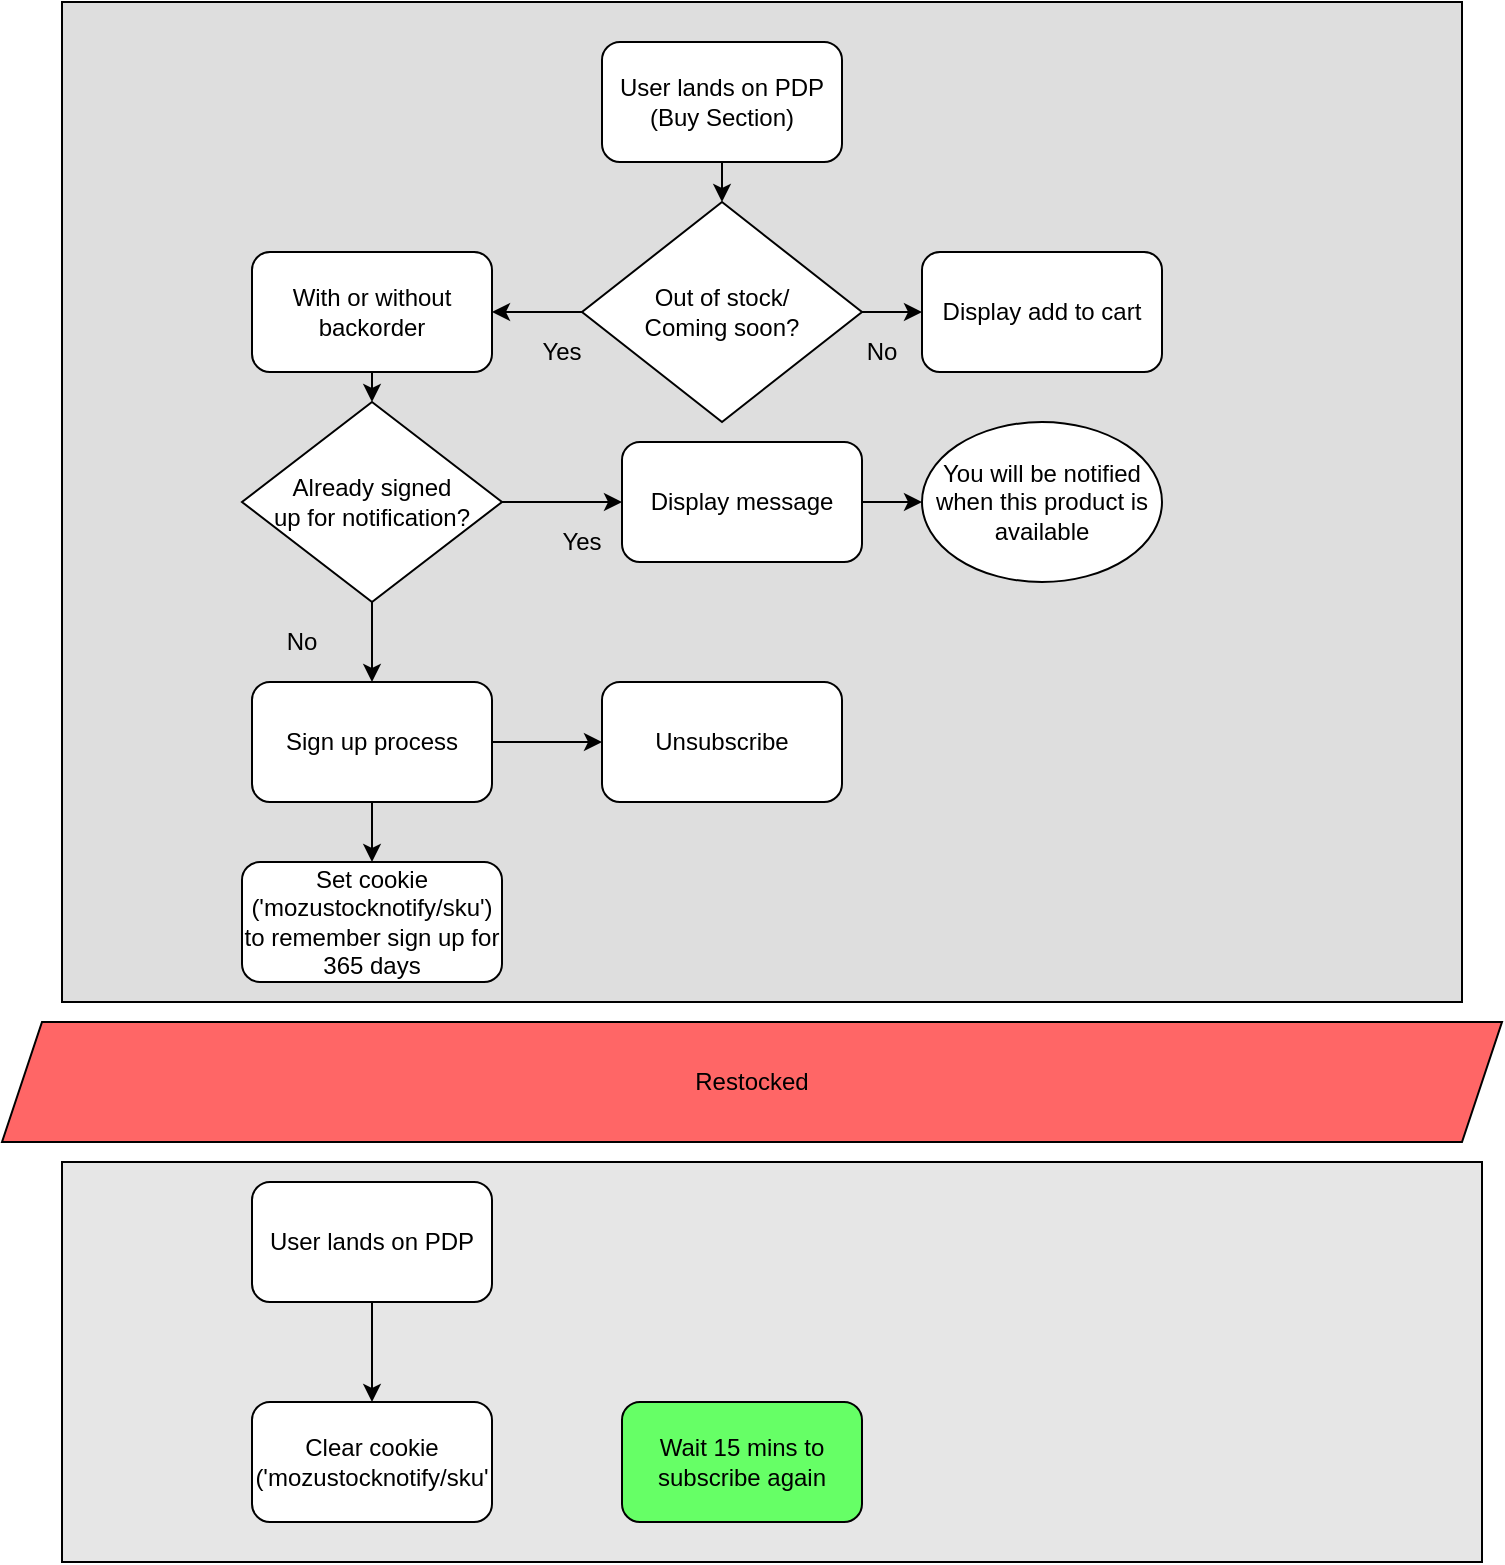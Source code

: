 <mxfile version="13.10.0" type="github">
  <diagram id="4X2fFwt9Tq6b-dewwz5D" name="Page-1">
    <mxGraphModel dx="1382" dy="764" grid="1" gridSize="10" guides="1" tooltips="1" connect="1" arrows="1" fold="1" page="1" pageScale="1" pageWidth="850" pageHeight="1100" math="0" shadow="0">
      <root>
        <mxCell id="0" />
        <mxCell id="1" parent="0" />
        <mxCell id="WT74Tv9Oj-zCt2Bdq9al-36" value="" style="rounded=0;whiteSpace=wrap;html=1;fillColor=#E6E6E6;" vertex="1" parent="1">
          <mxGeometry x="70" y="640" width="710" height="200" as="geometry" />
        </mxCell>
        <mxCell id="WT74Tv9Oj-zCt2Bdq9al-17" value="" style="rounded=0;whiteSpace=wrap;html=1;fillColor=#DEDEDE;" vertex="1" parent="1">
          <mxGeometry x="70" y="60" width="700" height="500" as="geometry" />
        </mxCell>
        <mxCell id="WT74Tv9Oj-zCt2Bdq9al-1" value="User lands on PDP&lt;br&gt;(Buy Section)" style="rounded=1;whiteSpace=wrap;html=1;" vertex="1" parent="1">
          <mxGeometry x="340" y="80" width="120" height="60" as="geometry" />
        </mxCell>
        <mxCell id="WT74Tv9Oj-zCt2Bdq9al-3" value="Out of stock/&lt;br&gt;Coming soon?" style="rhombus;whiteSpace=wrap;html=1;" vertex="1" parent="1">
          <mxGeometry x="330" y="160" width="140" height="110" as="geometry" />
        </mxCell>
        <mxCell id="WT74Tv9Oj-zCt2Bdq9al-4" value="With or without backorder" style="rounded=1;whiteSpace=wrap;html=1;" vertex="1" parent="1">
          <mxGeometry x="165" y="185" width="120" height="60" as="geometry" />
        </mxCell>
        <mxCell id="WT74Tv9Oj-zCt2Bdq9al-5" value="Display add to cart" style="rounded=1;whiteSpace=wrap;html=1;" vertex="1" parent="1">
          <mxGeometry x="500" y="185" width="120" height="60" as="geometry" />
        </mxCell>
        <mxCell id="WT74Tv9Oj-zCt2Bdq9al-6" value="Already signed &lt;br&gt;up for notification?" style="rhombus;whiteSpace=wrap;html=1;" vertex="1" parent="1">
          <mxGeometry x="160" y="260" width="130" height="100" as="geometry" />
        </mxCell>
        <mxCell id="WT74Tv9Oj-zCt2Bdq9al-7" value="Display message" style="rounded=1;whiteSpace=wrap;html=1;" vertex="1" parent="1">
          <mxGeometry x="350" y="280" width="120" height="60" as="geometry" />
        </mxCell>
        <mxCell id="WT74Tv9Oj-zCt2Bdq9al-10" value="You will be notified when this product is available" style="ellipse;whiteSpace=wrap;html=1;" vertex="1" parent="1">
          <mxGeometry x="500" y="270" width="120" height="80" as="geometry" />
        </mxCell>
        <mxCell id="WT74Tv9Oj-zCt2Bdq9al-11" value="Sign up process" style="rounded=1;whiteSpace=wrap;html=1;" vertex="1" parent="1">
          <mxGeometry x="165" y="400" width="120" height="60" as="geometry" />
        </mxCell>
        <mxCell id="WT74Tv9Oj-zCt2Bdq9al-12" value="Set cookie (&#39;mozustocknotify/sku&#39;) to remember sign up for 365 days" style="rounded=1;whiteSpace=wrap;html=1;" vertex="1" parent="1">
          <mxGeometry x="160" y="490" width="130" height="60" as="geometry" />
        </mxCell>
        <mxCell id="WT74Tv9Oj-zCt2Bdq9al-15" value="Restocked" style="shape=parallelogram;perimeter=parallelogramPerimeter;whiteSpace=wrap;html=1;fixedSize=1;fillColor=#FF6666;" vertex="1" parent="1">
          <mxGeometry x="40" y="570" width="750" height="60" as="geometry" />
        </mxCell>
        <mxCell id="WT74Tv9Oj-zCt2Bdq9al-16" value="User lands on PDP" style="rounded=1;whiteSpace=wrap;html=1;" vertex="1" parent="1">
          <mxGeometry x="165" y="650" width="120" height="60" as="geometry" />
        </mxCell>
        <mxCell id="WT74Tv9Oj-zCt2Bdq9al-18" value="Clear cookie (&#39;mozustocknotify/sku&#39;" style="rounded=1;whiteSpace=wrap;html=1;fillColor=#FFFFFF;" vertex="1" parent="1">
          <mxGeometry x="165" y="760" width="120" height="60" as="geometry" />
        </mxCell>
        <mxCell id="WT74Tv9Oj-zCt2Bdq9al-19" value="Unsubscribe" style="rounded=1;whiteSpace=wrap;html=1;fillColor=#FFFFFF;" vertex="1" parent="1">
          <mxGeometry x="340" y="400" width="120" height="60" as="geometry" />
        </mxCell>
        <mxCell id="WT74Tv9Oj-zCt2Bdq9al-20" value="" style="endArrow=classic;html=1;entryX=0.5;entryY=0;entryDx=0;entryDy=0;" edge="1" parent="1" source="WT74Tv9Oj-zCt2Bdq9al-1" target="WT74Tv9Oj-zCt2Bdq9al-3">
          <mxGeometry width="50" height="50" relative="1" as="geometry">
            <mxPoint x="400" y="550" as="sourcePoint" />
            <mxPoint x="450" y="500" as="targetPoint" />
          </mxGeometry>
        </mxCell>
        <mxCell id="WT74Tv9Oj-zCt2Bdq9al-21" value="" style="endArrow=classic;html=1;exitX=0;exitY=0.5;exitDx=0;exitDy=0;entryX=1;entryY=0.5;entryDx=0;entryDy=0;" edge="1" parent="1" source="WT74Tv9Oj-zCt2Bdq9al-3" target="WT74Tv9Oj-zCt2Bdq9al-4">
          <mxGeometry width="50" height="50" relative="1" as="geometry">
            <mxPoint x="330" y="290" as="sourcePoint" />
            <mxPoint x="380" y="240" as="targetPoint" />
          </mxGeometry>
        </mxCell>
        <mxCell id="WT74Tv9Oj-zCt2Bdq9al-22" value="" style="endArrow=classic;html=1;exitX=1;exitY=0.5;exitDx=0;exitDy=0;entryX=0;entryY=0.5;entryDx=0;entryDy=0;" edge="1" parent="1" source="WT74Tv9Oj-zCt2Bdq9al-3" target="WT74Tv9Oj-zCt2Bdq9al-5">
          <mxGeometry width="50" height="50" relative="1" as="geometry">
            <mxPoint x="500" y="190" as="sourcePoint" />
            <mxPoint x="550" y="140" as="targetPoint" />
          </mxGeometry>
        </mxCell>
        <mxCell id="WT74Tv9Oj-zCt2Bdq9al-23" value="" style="endArrow=classic;html=1;entryX=0.5;entryY=0;entryDx=0;entryDy=0;exitX=0.5;exitY=1;exitDx=0;exitDy=0;" edge="1" parent="1" source="WT74Tv9Oj-zCt2Bdq9al-4" target="WT74Tv9Oj-zCt2Bdq9al-6">
          <mxGeometry width="50" height="50" relative="1" as="geometry">
            <mxPoint x="260" y="270" as="sourcePoint" />
            <mxPoint x="300" y="230" as="targetPoint" />
          </mxGeometry>
        </mxCell>
        <mxCell id="WT74Tv9Oj-zCt2Bdq9al-24" value="" style="endArrow=classic;html=1;entryX=0.5;entryY=0;entryDx=0;entryDy=0;exitX=0.5;exitY=1;exitDx=0;exitDy=0;" edge="1" parent="1" source="WT74Tv9Oj-zCt2Bdq9al-6" target="WT74Tv9Oj-zCt2Bdq9al-11">
          <mxGeometry width="50" height="50" relative="1" as="geometry">
            <mxPoint x="250" y="400" as="sourcePoint" />
            <mxPoint x="300" y="350" as="targetPoint" />
          </mxGeometry>
        </mxCell>
        <mxCell id="WT74Tv9Oj-zCt2Bdq9al-25" value="" style="endArrow=classic;html=1;entryX=0;entryY=0.5;entryDx=0;entryDy=0;exitX=1;exitY=0.5;exitDx=0;exitDy=0;" edge="1" parent="1" source="WT74Tv9Oj-zCt2Bdq9al-6" target="WT74Tv9Oj-zCt2Bdq9al-7">
          <mxGeometry width="50" height="50" relative="1" as="geometry">
            <mxPoint x="310" y="350" as="sourcePoint" />
            <mxPoint x="360" y="300" as="targetPoint" />
          </mxGeometry>
        </mxCell>
        <mxCell id="WT74Tv9Oj-zCt2Bdq9al-26" value="" style="endArrow=classic;html=1;exitX=1;exitY=0.5;exitDx=0;exitDy=0;entryX=0;entryY=0.5;entryDx=0;entryDy=0;" edge="1" parent="1" source="WT74Tv9Oj-zCt2Bdq9al-7" target="WT74Tv9Oj-zCt2Bdq9al-10">
          <mxGeometry width="50" height="50" relative="1" as="geometry">
            <mxPoint x="520" y="420" as="sourcePoint" />
            <mxPoint x="570" y="370" as="targetPoint" />
          </mxGeometry>
        </mxCell>
        <mxCell id="WT74Tv9Oj-zCt2Bdq9al-27" value="" style="endArrow=classic;html=1;exitX=0.5;exitY=1;exitDx=0;exitDy=0;" edge="1" parent="1" source="WT74Tv9Oj-zCt2Bdq9al-11" target="WT74Tv9Oj-zCt2Bdq9al-12">
          <mxGeometry width="50" height="50" relative="1" as="geometry">
            <mxPoint x="220" y="500" as="sourcePoint" />
            <mxPoint x="225" y="486" as="targetPoint" />
          </mxGeometry>
        </mxCell>
        <mxCell id="WT74Tv9Oj-zCt2Bdq9al-29" value="" style="endArrow=classic;html=1;entryX=0;entryY=0.5;entryDx=0;entryDy=0;" edge="1" parent="1" source="WT74Tv9Oj-zCt2Bdq9al-11" target="WT74Tv9Oj-zCt2Bdq9al-19">
          <mxGeometry width="50" height="50" relative="1" as="geometry">
            <mxPoint x="420" y="510" as="sourcePoint" />
            <mxPoint x="470" y="460" as="targetPoint" />
          </mxGeometry>
        </mxCell>
        <mxCell id="WT74Tv9Oj-zCt2Bdq9al-30" value="" style="endArrow=classic;html=1;exitX=0.5;exitY=1;exitDx=0;exitDy=0;entryX=0.5;entryY=0;entryDx=0;entryDy=0;" edge="1" parent="1" source="WT74Tv9Oj-zCt2Bdq9al-16" target="WT74Tv9Oj-zCt2Bdq9al-18">
          <mxGeometry width="50" height="50" relative="1" as="geometry">
            <mxPoint x="220" y="760" as="sourcePoint" />
            <mxPoint x="270" y="710" as="targetPoint" />
          </mxGeometry>
        </mxCell>
        <mxCell id="WT74Tv9Oj-zCt2Bdq9al-31" value="Wait 15 mins to subscribe again" style="rounded=1;whiteSpace=wrap;html=1;fillColor=#66FF66;" vertex="1" parent="1">
          <mxGeometry x="350" y="760" width="120" height="60" as="geometry" />
        </mxCell>
        <mxCell id="WT74Tv9Oj-zCt2Bdq9al-32" value="No" style="text;html=1;strokeColor=none;fillColor=none;align=center;verticalAlign=middle;whiteSpace=wrap;rounded=0;" vertex="1" parent="1">
          <mxGeometry x="460" y="225" width="40" height="20" as="geometry" />
        </mxCell>
        <mxCell id="WT74Tv9Oj-zCt2Bdq9al-33" value="Yes" style="text;html=1;strokeColor=none;fillColor=none;align=center;verticalAlign=middle;whiteSpace=wrap;rounded=0;" vertex="1" parent="1">
          <mxGeometry x="300" y="225" width="40" height="20" as="geometry" />
        </mxCell>
        <mxCell id="WT74Tv9Oj-zCt2Bdq9al-34" value="Yes" style="text;html=1;strokeColor=none;fillColor=none;align=center;verticalAlign=middle;whiteSpace=wrap;rounded=0;" vertex="1" parent="1">
          <mxGeometry x="310" y="320" width="40" height="20" as="geometry" />
        </mxCell>
        <mxCell id="WT74Tv9Oj-zCt2Bdq9al-35" value="No" style="text;html=1;strokeColor=none;fillColor=none;align=center;verticalAlign=middle;whiteSpace=wrap;rounded=0;" vertex="1" parent="1">
          <mxGeometry x="170" y="370" width="40" height="20" as="geometry" />
        </mxCell>
      </root>
    </mxGraphModel>
  </diagram>
</mxfile>
